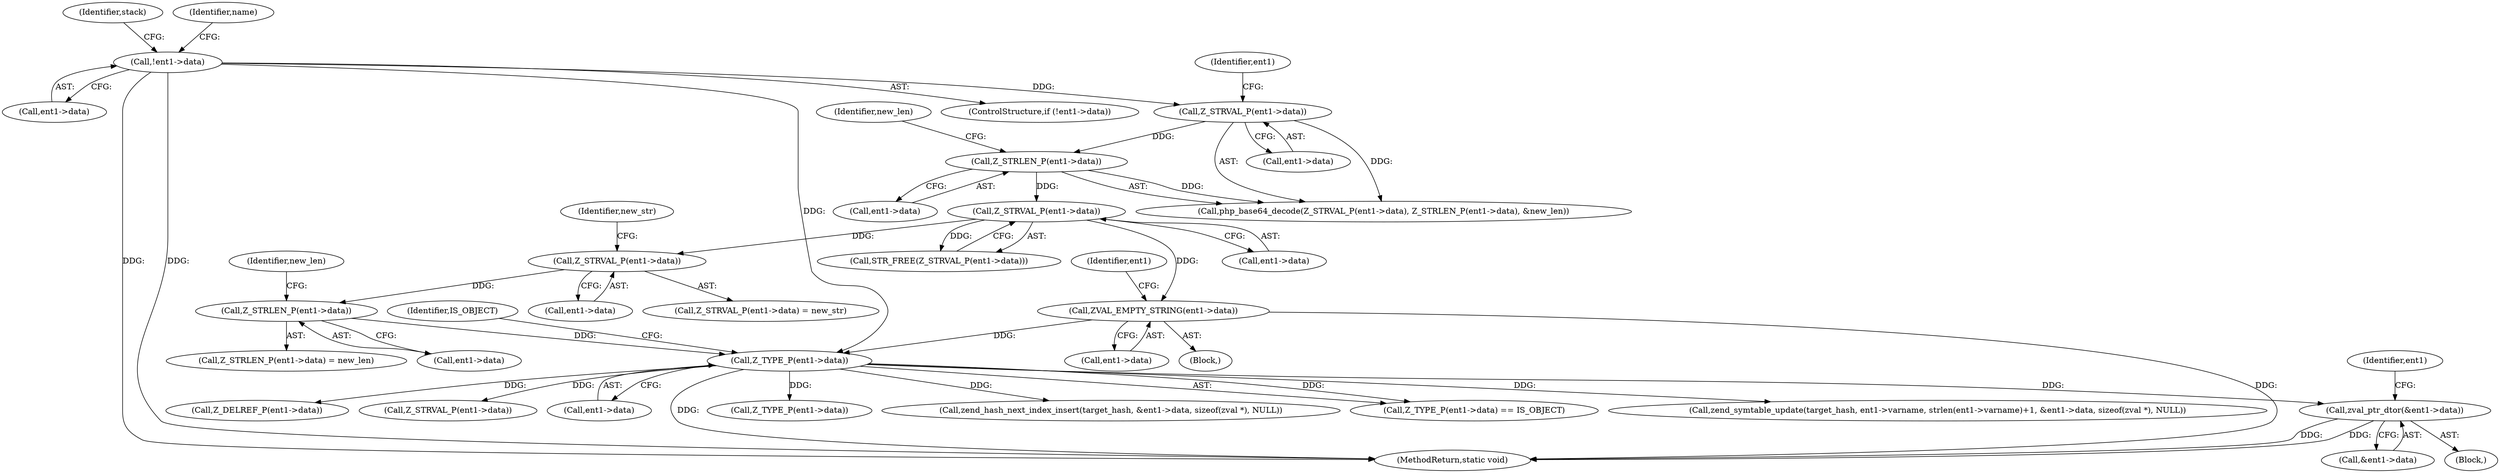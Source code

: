 digraph "0_php-src_698a691724c0a949295991e5df091ce16f899e02?w=1@pointer" {
"1000321" [label="(Call,zval_ptr_dtor(&ent1->data))"];
"1000264" [label="(Call,Z_TYPE_P(ent1->data))"];
"1000258" [label="(Call,ZVAL_EMPTY_STRING(ent1->data))"];
"1000237" [label="(Call,Z_STRVAL_P(ent1->data))"];
"1000230" [label="(Call,Z_STRLEN_P(ent1->data))"];
"1000226" [label="(Call,Z_STRVAL_P(ent1->data))"];
"1000186" [label="(Call,!ent1->data)"];
"1000251" [label="(Call,Z_STRLEN_P(ent1->data))"];
"1000245" [label="(Call,Z_STRVAL_P(ent1->data))"];
"1000322" [label="(Call,&ent1->data)"];
"1000236" [label="(Call,STR_FREE(Z_STRVAL_P(ent1->data)))"];
"1000185" [label="(ControlStructure,if (!ent1->data))"];
"1000230" [label="(Call,Z_STRLEN_P(ent1->data))"];
"1000187" [label="(Call,ent1->data)"];
"1000225" [label="(Call,php_base64_decode(Z_STRVAL_P(ent1->data), Z_STRLEN_P(ent1->data), &new_len))"];
"1000393" [label="(Call,Z_STRVAL_P(ent1->data))"];
"1000255" [label="(Identifier,new_len)"];
"1000231" [label="(Call,ent1->data)"];
"1000232" [label="(Identifier,ent1)"];
"1000268" [label="(Identifier,IS_OBJECT)"];
"1000251" [label="(Call,Z_STRLEN_P(ent1->data))"];
"1000265" [label="(Call,ent1->data)"];
"1000365" [label="(Call,Z_TYPE_P(ent1->data))"];
"1000245" [label="(Call,Z_STRVAL_P(ent1->data))"];
"1000266" [label="(Identifier,ent1)"];
"1000235" [label="(Identifier,new_len)"];
"1000194" [label="(Identifier,stack)"];
"1000259" [label="(Call,ent1->data)"];
"1000238" [label="(Call,ent1->data)"];
"1000215" [label="(Identifier,name)"];
"1000528" [label="(Call,zend_hash_next_index_insert(target_hash, &ent1->data, sizeof(zval *), NULL))"];
"1000263" [label="(Call,Z_TYPE_P(ent1->data) == IS_OBJECT)"];
"1000586" [label="(MethodReturn,static void)"];
"1000227" [label="(Call,ent1->data)"];
"1000504" [label="(Call,zend_symtable_update(target_hash, ent1->varname, strlen(ent1->varname)+1, &ent1->data, sizeof(zval *), NULL))"];
"1000249" [label="(Identifier,new_str)"];
"1000237" [label="(Call,Z_STRVAL_P(ent1->data))"];
"1000321" [label="(Call,zval_ptr_dtor(&ent1->data))"];
"1000264" [label="(Call,Z_TYPE_P(ent1->data))"];
"1000244" [label="(Call,Z_STRVAL_P(ent1->data) = new_str)"];
"1000226" [label="(Call,Z_STRVAL_P(ent1->data))"];
"1000252" [label="(Call,ent1->data)"];
"1000320" [label="(Block,)"];
"1000250" [label="(Call,Z_STRLEN_P(ent1->data) = new_len)"];
"1000246" [label="(Call,ent1->data)"];
"1000257" [label="(Block,)"];
"1000484" [label="(Call,Z_DELREF_P(ent1->data))"];
"1000327" [label="(Identifier,ent1)"];
"1000186" [label="(Call,!ent1->data)"];
"1000258" [label="(Call,ZVAL_EMPTY_STRING(ent1->data))"];
"1000321" -> "1000320"  [label="AST: "];
"1000321" -> "1000322"  [label="CFG: "];
"1000322" -> "1000321"  [label="AST: "];
"1000327" -> "1000321"  [label="CFG: "];
"1000321" -> "1000586"  [label="DDG: "];
"1000321" -> "1000586"  [label="DDG: "];
"1000264" -> "1000321"  [label="DDG: "];
"1000264" -> "1000263"  [label="AST: "];
"1000264" -> "1000265"  [label="CFG: "];
"1000265" -> "1000264"  [label="AST: "];
"1000268" -> "1000264"  [label="CFG: "];
"1000264" -> "1000586"  [label="DDG: "];
"1000264" -> "1000263"  [label="DDG: "];
"1000258" -> "1000264"  [label="DDG: "];
"1000186" -> "1000264"  [label="DDG: "];
"1000251" -> "1000264"  [label="DDG: "];
"1000264" -> "1000365"  [label="DDG: "];
"1000264" -> "1000393"  [label="DDG: "];
"1000264" -> "1000484"  [label="DDG: "];
"1000264" -> "1000504"  [label="DDG: "];
"1000264" -> "1000528"  [label="DDG: "];
"1000258" -> "1000257"  [label="AST: "];
"1000258" -> "1000259"  [label="CFG: "];
"1000259" -> "1000258"  [label="AST: "];
"1000266" -> "1000258"  [label="CFG: "];
"1000258" -> "1000586"  [label="DDG: "];
"1000237" -> "1000258"  [label="DDG: "];
"1000237" -> "1000236"  [label="AST: "];
"1000237" -> "1000238"  [label="CFG: "];
"1000238" -> "1000237"  [label="AST: "];
"1000236" -> "1000237"  [label="CFG: "];
"1000237" -> "1000236"  [label="DDG: "];
"1000230" -> "1000237"  [label="DDG: "];
"1000237" -> "1000245"  [label="DDG: "];
"1000230" -> "1000225"  [label="AST: "];
"1000230" -> "1000231"  [label="CFG: "];
"1000231" -> "1000230"  [label="AST: "];
"1000235" -> "1000230"  [label="CFG: "];
"1000230" -> "1000225"  [label="DDG: "];
"1000226" -> "1000230"  [label="DDG: "];
"1000226" -> "1000225"  [label="AST: "];
"1000226" -> "1000227"  [label="CFG: "];
"1000227" -> "1000226"  [label="AST: "];
"1000232" -> "1000226"  [label="CFG: "];
"1000226" -> "1000225"  [label="DDG: "];
"1000186" -> "1000226"  [label="DDG: "];
"1000186" -> "1000185"  [label="AST: "];
"1000186" -> "1000187"  [label="CFG: "];
"1000187" -> "1000186"  [label="AST: "];
"1000194" -> "1000186"  [label="CFG: "];
"1000215" -> "1000186"  [label="CFG: "];
"1000186" -> "1000586"  [label="DDG: "];
"1000186" -> "1000586"  [label="DDG: "];
"1000251" -> "1000250"  [label="AST: "];
"1000251" -> "1000252"  [label="CFG: "];
"1000252" -> "1000251"  [label="AST: "];
"1000255" -> "1000251"  [label="CFG: "];
"1000245" -> "1000251"  [label="DDG: "];
"1000245" -> "1000244"  [label="AST: "];
"1000245" -> "1000246"  [label="CFG: "];
"1000246" -> "1000245"  [label="AST: "];
"1000249" -> "1000245"  [label="CFG: "];
}
